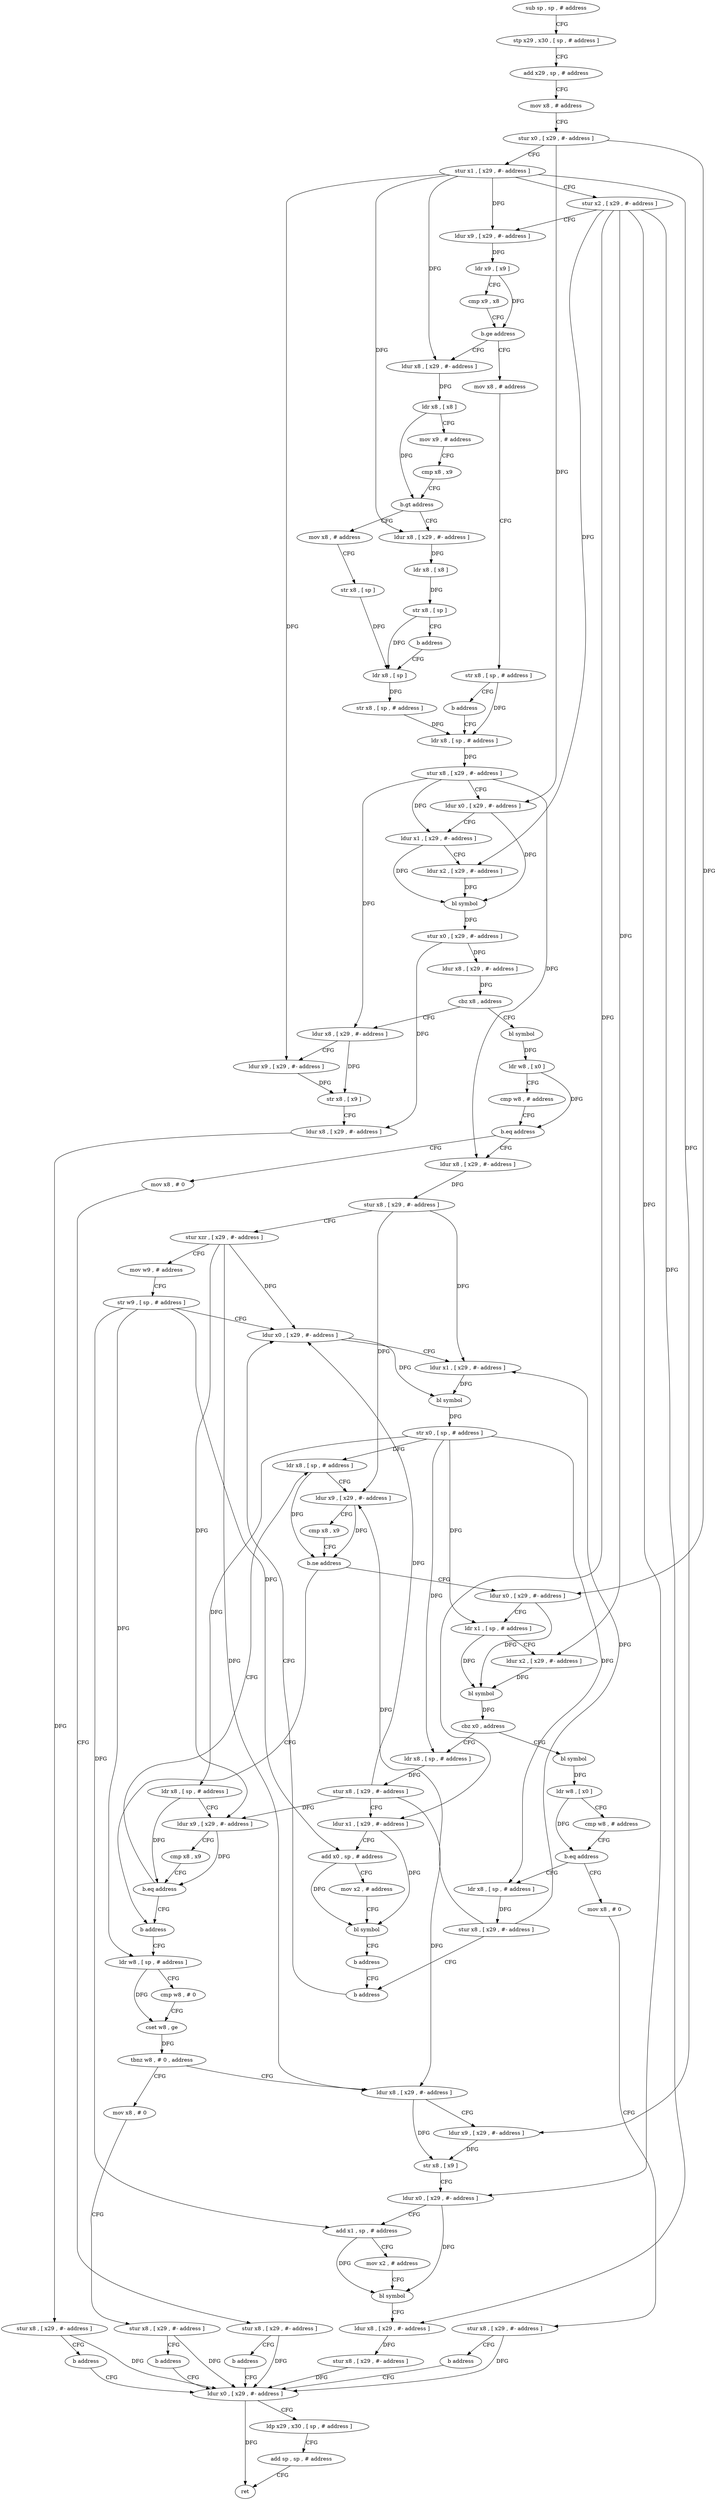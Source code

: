 digraph "func" {
"4387256" [label = "sub sp , sp , # address" ]
"4387260" [label = "stp x29 , x30 , [ sp , # address ]" ]
"4387264" [label = "add x29 , sp , # address" ]
"4387268" [label = "mov x8 , # address" ]
"4387272" [label = "stur x0 , [ x29 , #- address ]" ]
"4387276" [label = "stur x1 , [ x29 , #- address ]" ]
"4387280" [label = "stur x2 , [ x29 , #- address ]" ]
"4387284" [label = "ldur x9 , [ x29 , #- address ]" ]
"4387288" [label = "ldr x9 , [ x9 ]" ]
"4387292" [label = "cmp x9 , x8" ]
"4387296" [label = "b.ge address" ]
"4387312" [label = "ldur x8 , [ x29 , #- address ]" ]
"4387300" [label = "mov x8 , # address" ]
"4387316" [label = "ldr x8 , [ x8 ]" ]
"4387320" [label = "mov x9 , # address" ]
"4387324" [label = "cmp x8 , x9" ]
"4387328" [label = "b.gt address" ]
"4387348" [label = "mov x8 , # address" ]
"4387332" [label = "ldur x8 , [ x29 , #- address ]" ]
"4387304" [label = "str x8 , [ sp , # address ]" ]
"4387308" [label = "b address" ]
"4387364" [label = "ldr x8 , [ sp , # address ]" ]
"4387352" [label = "str x8 , [ sp ]" ]
"4387356" [label = "ldr x8 , [ sp ]" ]
"4387336" [label = "ldr x8 , [ x8 ]" ]
"4387340" [label = "str x8 , [ sp ]" ]
"4387344" [label = "b address" ]
"4387368" [label = "stur x8 , [ x29 , #- address ]" ]
"4387372" [label = "ldur x0 , [ x29 , #- address ]" ]
"4387376" [label = "ldur x1 , [ x29 , #- address ]" ]
"4387380" [label = "ldur x2 , [ x29 , #- address ]" ]
"4387384" [label = "bl symbol" ]
"4387388" [label = "stur x0 , [ x29 , #- address ]" ]
"4387392" [label = "ldur x8 , [ x29 , #- address ]" ]
"4387396" [label = "cbz x8 , address" ]
"4387424" [label = "bl symbol" ]
"4387400" [label = "ldur x8 , [ x29 , #- address ]" ]
"4387428" [label = "ldr w8 , [ x0 ]" ]
"4387432" [label = "cmp w8 , # address" ]
"4387436" [label = "b.eq address" ]
"4387452" [label = "ldur x8 , [ x29 , #- address ]" ]
"4387440" [label = "mov x8 , # 0" ]
"4387404" [label = "ldur x9 , [ x29 , #- address ]" ]
"4387408" [label = "str x8 , [ x9 ]" ]
"4387412" [label = "ldur x8 , [ x29 , #- address ]" ]
"4387416" [label = "stur x8 , [ x29 , #- address ]" ]
"4387420" [label = "b address" ]
"4387676" [label = "ldur x0 , [ x29 , #- address ]" ]
"4387360" [label = "str x8 , [ sp , # address ]" ]
"4387456" [label = "stur x8 , [ x29 , #- address ]" ]
"4387460" [label = "stur xzr , [ x29 , #- address ]" ]
"4387464" [label = "mov w9 , # address" ]
"4387468" [label = "str w9 , [ sp , # address ]" ]
"4387472" [label = "ldur x0 , [ x29 , #- address ]" ]
"4387444" [label = "stur x8 , [ x29 , #- address ]" ]
"4387448" [label = "b address" ]
"4387680" [label = "ldp x29 , x30 , [ sp , # address ]" ]
"4387684" [label = "add sp , sp , # address" ]
"4387688" [label = "ret" ]
"4387520" [label = "b address" ]
"4387612" [label = "ldr w8 , [ sp , # address ]" ]
"4387504" [label = "ldr x8 , [ sp , # address ]" ]
"4387508" [label = "ldur x9 , [ x29 , #- address ]" ]
"4387512" [label = "cmp x8 , x9" ]
"4387516" [label = "b.ne address" ]
"4387524" [label = "ldur x0 , [ x29 , #- address ]" ]
"4387616" [label = "cmp w8 , # 0" ]
"4387620" [label = "cset w8 , ge" ]
"4387624" [label = "tbnz w8 , # 0 , address" ]
"4387640" [label = "ldur x8 , [ x29 , #- address ]" ]
"4387628" [label = "mov x8 , # 0" ]
"4387528" [label = "ldr x1 , [ sp , # address ]" ]
"4387532" [label = "ldur x2 , [ x29 , #- address ]" ]
"4387536" [label = "bl symbol" ]
"4387540" [label = "cbz x0 , address" ]
"4387572" [label = "bl symbol" ]
"4387544" [label = "ldr x8 , [ sp , # address ]" ]
"4387644" [label = "ldur x9 , [ x29 , #- address ]" ]
"4387648" [label = "str x8 , [ x9 ]" ]
"4387652" [label = "ldur x0 , [ x29 , #- address ]" ]
"4387656" [label = "add x1 , sp , # address" ]
"4387660" [label = "mov x2 , # address" ]
"4387664" [label = "bl symbol" ]
"4387668" [label = "ldur x8 , [ x29 , #- address ]" ]
"4387672" [label = "stur x8 , [ x29 , #- address ]" ]
"4387632" [label = "stur x8 , [ x29 , #- address ]" ]
"4387636" [label = "b address" ]
"4387576" [label = "ldr w8 , [ x0 ]" ]
"4387580" [label = "cmp w8 , # address" ]
"4387584" [label = "b.eq address" ]
"4387600" [label = "ldr x8 , [ sp , # address ]" ]
"4387588" [label = "mov x8 , # 0" ]
"4387548" [label = "stur x8 , [ x29 , #- address ]" ]
"4387552" [label = "ldur x1 , [ x29 , #- address ]" ]
"4387556" [label = "add x0 , sp , # address" ]
"4387560" [label = "mov x2 , # address" ]
"4387564" [label = "bl symbol" ]
"4387568" [label = "b address" ]
"4387608" [label = "b address" ]
"4387604" [label = "stur x8 , [ x29 , #- address ]" ]
"4387592" [label = "stur x8 , [ x29 , #- address ]" ]
"4387596" [label = "b address" ]
"4387476" [label = "ldur x1 , [ x29 , #- address ]" ]
"4387480" [label = "bl symbol" ]
"4387484" [label = "str x0 , [ sp , # address ]" ]
"4387488" [label = "ldr x8 , [ sp , # address ]" ]
"4387492" [label = "ldur x9 , [ x29 , #- address ]" ]
"4387496" [label = "cmp x8 , x9" ]
"4387500" [label = "b.eq address" ]
"4387256" -> "4387260" [ label = "CFG" ]
"4387260" -> "4387264" [ label = "CFG" ]
"4387264" -> "4387268" [ label = "CFG" ]
"4387268" -> "4387272" [ label = "CFG" ]
"4387272" -> "4387276" [ label = "CFG" ]
"4387272" -> "4387372" [ label = "DFG" ]
"4387272" -> "4387524" [ label = "DFG" ]
"4387276" -> "4387280" [ label = "CFG" ]
"4387276" -> "4387284" [ label = "DFG" ]
"4387276" -> "4387312" [ label = "DFG" ]
"4387276" -> "4387332" [ label = "DFG" ]
"4387276" -> "4387404" [ label = "DFG" ]
"4387276" -> "4387644" [ label = "DFG" ]
"4387280" -> "4387284" [ label = "CFG" ]
"4387280" -> "4387380" [ label = "DFG" ]
"4387280" -> "4387532" [ label = "DFG" ]
"4387280" -> "4387552" [ label = "DFG" ]
"4387280" -> "4387652" [ label = "DFG" ]
"4387280" -> "4387668" [ label = "DFG" ]
"4387284" -> "4387288" [ label = "DFG" ]
"4387288" -> "4387292" [ label = "CFG" ]
"4387288" -> "4387296" [ label = "DFG" ]
"4387292" -> "4387296" [ label = "CFG" ]
"4387296" -> "4387312" [ label = "CFG" ]
"4387296" -> "4387300" [ label = "CFG" ]
"4387312" -> "4387316" [ label = "DFG" ]
"4387300" -> "4387304" [ label = "CFG" ]
"4387316" -> "4387320" [ label = "CFG" ]
"4387316" -> "4387328" [ label = "DFG" ]
"4387320" -> "4387324" [ label = "CFG" ]
"4387324" -> "4387328" [ label = "CFG" ]
"4387328" -> "4387348" [ label = "CFG" ]
"4387328" -> "4387332" [ label = "CFG" ]
"4387348" -> "4387352" [ label = "CFG" ]
"4387332" -> "4387336" [ label = "DFG" ]
"4387304" -> "4387308" [ label = "CFG" ]
"4387304" -> "4387364" [ label = "DFG" ]
"4387308" -> "4387364" [ label = "CFG" ]
"4387364" -> "4387368" [ label = "DFG" ]
"4387352" -> "4387356" [ label = "DFG" ]
"4387356" -> "4387360" [ label = "DFG" ]
"4387336" -> "4387340" [ label = "DFG" ]
"4387340" -> "4387344" [ label = "CFG" ]
"4387340" -> "4387356" [ label = "DFG" ]
"4387344" -> "4387356" [ label = "CFG" ]
"4387368" -> "4387372" [ label = "CFG" ]
"4387368" -> "4387376" [ label = "DFG" ]
"4387368" -> "4387400" [ label = "DFG" ]
"4387368" -> "4387452" [ label = "DFG" ]
"4387372" -> "4387376" [ label = "CFG" ]
"4387372" -> "4387384" [ label = "DFG" ]
"4387376" -> "4387380" [ label = "CFG" ]
"4387376" -> "4387384" [ label = "DFG" ]
"4387380" -> "4387384" [ label = "DFG" ]
"4387384" -> "4387388" [ label = "DFG" ]
"4387388" -> "4387392" [ label = "DFG" ]
"4387388" -> "4387412" [ label = "DFG" ]
"4387392" -> "4387396" [ label = "DFG" ]
"4387396" -> "4387424" [ label = "CFG" ]
"4387396" -> "4387400" [ label = "CFG" ]
"4387424" -> "4387428" [ label = "DFG" ]
"4387400" -> "4387404" [ label = "CFG" ]
"4387400" -> "4387408" [ label = "DFG" ]
"4387428" -> "4387432" [ label = "CFG" ]
"4387428" -> "4387436" [ label = "DFG" ]
"4387432" -> "4387436" [ label = "CFG" ]
"4387436" -> "4387452" [ label = "CFG" ]
"4387436" -> "4387440" [ label = "CFG" ]
"4387452" -> "4387456" [ label = "DFG" ]
"4387440" -> "4387444" [ label = "CFG" ]
"4387404" -> "4387408" [ label = "DFG" ]
"4387408" -> "4387412" [ label = "CFG" ]
"4387412" -> "4387416" [ label = "DFG" ]
"4387416" -> "4387420" [ label = "CFG" ]
"4387416" -> "4387676" [ label = "DFG" ]
"4387420" -> "4387676" [ label = "CFG" ]
"4387676" -> "4387680" [ label = "CFG" ]
"4387676" -> "4387688" [ label = "DFG" ]
"4387360" -> "4387364" [ label = "DFG" ]
"4387456" -> "4387460" [ label = "CFG" ]
"4387456" -> "4387476" [ label = "DFG" ]
"4387456" -> "4387508" [ label = "DFG" ]
"4387460" -> "4387464" [ label = "CFG" ]
"4387460" -> "4387472" [ label = "DFG" ]
"4387460" -> "4387492" [ label = "DFG" ]
"4387460" -> "4387640" [ label = "DFG" ]
"4387464" -> "4387468" [ label = "CFG" ]
"4387468" -> "4387472" [ label = "CFG" ]
"4387468" -> "4387612" [ label = "DFG" ]
"4387468" -> "4387556" [ label = "DFG" ]
"4387468" -> "4387656" [ label = "DFG" ]
"4387472" -> "4387476" [ label = "CFG" ]
"4387472" -> "4387480" [ label = "DFG" ]
"4387444" -> "4387448" [ label = "CFG" ]
"4387444" -> "4387676" [ label = "DFG" ]
"4387448" -> "4387676" [ label = "CFG" ]
"4387680" -> "4387684" [ label = "CFG" ]
"4387684" -> "4387688" [ label = "CFG" ]
"4387520" -> "4387612" [ label = "CFG" ]
"4387612" -> "4387616" [ label = "CFG" ]
"4387612" -> "4387620" [ label = "DFG" ]
"4387504" -> "4387508" [ label = "CFG" ]
"4387504" -> "4387516" [ label = "DFG" ]
"4387508" -> "4387512" [ label = "CFG" ]
"4387508" -> "4387516" [ label = "DFG" ]
"4387512" -> "4387516" [ label = "CFG" ]
"4387516" -> "4387524" [ label = "CFG" ]
"4387516" -> "4387520" [ label = "CFG" ]
"4387524" -> "4387528" [ label = "CFG" ]
"4387524" -> "4387536" [ label = "DFG" ]
"4387616" -> "4387620" [ label = "CFG" ]
"4387620" -> "4387624" [ label = "DFG" ]
"4387624" -> "4387640" [ label = "CFG" ]
"4387624" -> "4387628" [ label = "CFG" ]
"4387640" -> "4387644" [ label = "CFG" ]
"4387640" -> "4387648" [ label = "DFG" ]
"4387628" -> "4387632" [ label = "CFG" ]
"4387528" -> "4387532" [ label = "CFG" ]
"4387528" -> "4387536" [ label = "DFG" ]
"4387532" -> "4387536" [ label = "DFG" ]
"4387536" -> "4387540" [ label = "DFG" ]
"4387540" -> "4387572" [ label = "CFG" ]
"4387540" -> "4387544" [ label = "CFG" ]
"4387572" -> "4387576" [ label = "DFG" ]
"4387544" -> "4387548" [ label = "DFG" ]
"4387644" -> "4387648" [ label = "DFG" ]
"4387648" -> "4387652" [ label = "CFG" ]
"4387652" -> "4387656" [ label = "CFG" ]
"4387652" -> "4387664" [ label = "DFG" ]
"4387656" -> "4387660" [ label = "CFG" ]
"4387656" -> "4387664" [ label = "DFG" ]
"4387660" -> "4387664" [ label = "CFG" ]
"4387664" -> "4387668" [ label = "CFG" ]
"4387668" -> "4387672" [ label = "DFG" ]
"4387672" -> "4387676" [ label = "DFG" ]
"4387632" -> "4387636" [ label = "CFG" ]
"4387632" -> "4387676" [ label = "DFG" ]
"4387636" -> "4387676" [ label = "CFG" ]
"4387576" -> "4387580" [ label = "CFG" ]
"4387576" -> "4387584" [ label = "DFG" ]
"4387580" -> "4387584" [ label = "CFG" ]
"4387584" -> "4387600" [ label = "CFG" ]
"4387584" -> "4387588" [ label = "CFG" ]
"4387600" -> "4387604" [ label = "DFG" ]
"4387588" -> "4387592" [ label = "CFG" ]
"4387548" -> "4387552" [ label = "CFG" ]
"4387548" -> "4387472" [ label = "DFG" ]
"4387548" -> "4387492" [ label = "DFG" ]
"4387548" -> "4387640" [ label = "DFG" ]
"4387552" -> "4387556" [ label = "CFG" ]
"4387552" -> "4387564" [ label = "DFG" ]
"4387556" -> "4387560" [ label = "CFG" ]
"4387556" -> "4387564" [ label = "DFG" ]
"4387560" -> "4387564" [ label = "CFG" ]
"4387564" -> "4387568" [ label = "CFG" ]
"4387568" -> "4387608" [ label = "CFG" ]
"4387608" -> "4387472" [ label = "CFG" ]
"4387604" -> "4387608" [ label = "CFG" ]
"4387604" -> "4387476" [ label = "DFG" ]
"4387604" -> "4387508" [ label = "DFG" ]
"4387592" -> "4387596" [ label = "CFG" ]
"4387592" -> "4387676" [ label = "DFG" ]
"4387596" -> "4387676" [ label = "CFG" ]
"4387476" -> "4387480" [ label = "DFG" ]
"4387480" -> "4387484" [ label = "DFG" ]
"4387484" -> "4387488" [ label = "DFG" ]
"4387484" -> "4387504" [ label = "DFG" ]
"4387484" -> "4387528" [ label = "DFG" ]
"4387484" -> "4387544" [ label = "DFG" ]
"4387484" -> "4387600" [ label = "DFG" ]
"4387488" -> "4387492" [ label = "CFG" ]
"4387488" -> "4387500" [ label = "DFG" ]
"4387492" -> "4387496" [ label = "CFG" ]
"4387492" -> "4387500" [ label = "DFG" ]
"4387496" -> "4387500" [ label = "CFG" ]
"4387500" -> "4387520" [ label = "CFG" ]
"4387500" -> "4387504" [ label = "CFG" ]
}
